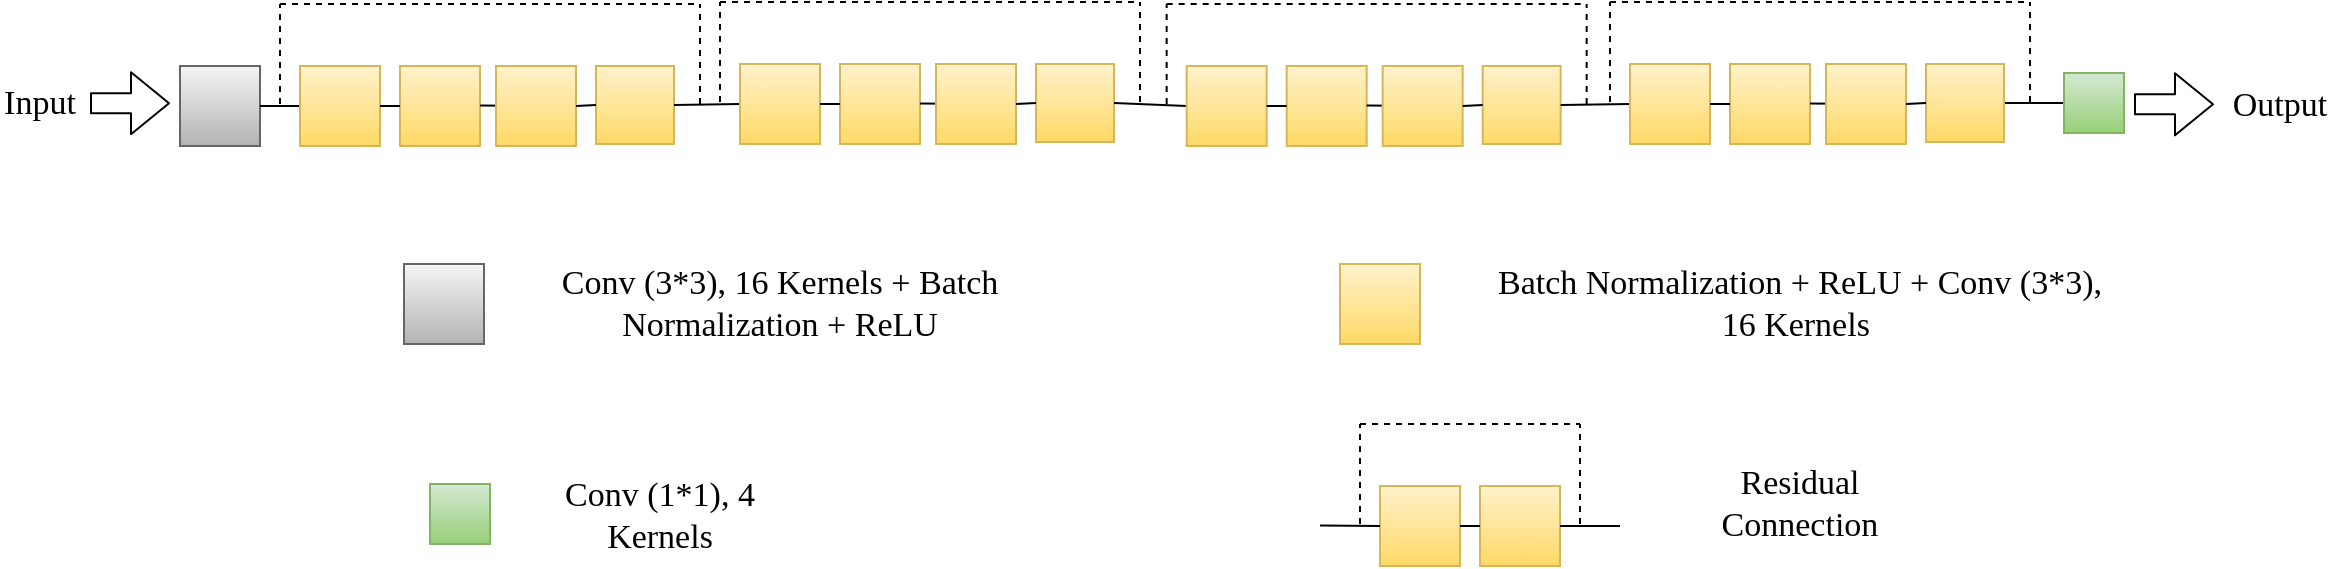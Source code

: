 <mxfile version="14.6.13" type="device"><diagram id="eBMaZ6uKIMHgekAHKJIf" name="Page-1"><mxGraphModel dx="3194" dy="3720" grid="1" gridSize="10" guides="1" tooltips="1" connect="1" arrows="1" fold="1" page="1" pageScale="1" pageWidth="850" pageHeight="1100" math="0" shadow="0"><root><mxCell id="0"/><mxCell id="1" parent="0"/><mxCell id="7i8KlyiNOqQiGTppCSxk-1" value="" style="shape=flexArrow;endArrow=classic;html=1;fontFamily=Times New Roman;fontSize=17;" parent="1" edge="1"><mxGeometry width="50" height="50" relative="1" as="geometry"><mxPoint x="-685" y="-2040.42" as="sourcePoint"/><mxPoint x="-645" y="-2040.42" as="targetPoint"/></mxGeometry></mxCell><mxCell id="7i8KlyiNOqQiGTppCSxk-2" value="" style="whiteSpace=wrap;html=1;aspect=fixed;fillColor=#f5f5f5;strokeColor=#666666;rounded=0;glass=0;sketch=0;shadow=0;gradientColor=#b3b3b3;fontFamily=Times New Roman;fontSize=17;" parent="1" vertex="1"><mxGeometry x="-640" y="-2059" width="40" height="40" as="geometry"/></mxCell><mxCell id="7i8KlyiNOqQiGTppCSxk-3" value="" style="endArrow=none;html=1;exitX=1;exitY=0.5;exitDx=0;exitDy=0;fontFamily=Times New Roman;fontSize=17;" parent="1" source="7i8KlyiNOqQiGTppCSxk-2" edge="1"><mxGeometry width="50" height="50" relative="1" as="geometry"><mxPoint x="-590" y="-2040" as="sourcePoint"/><mxPoint x="-580" y="-2039" as="targetPoint"/></mxGeometry></mxCell><mxCell id="7i8KlyiNOqQiGTppCSxk-4" value="" style="whiteSpace=wrap;html=1;aspect=fixed;fillColor=#fff2cc;strokeColor=#d6b656;gradientColor=#ffd966;fontFamily=Times New Roman;fontSize=17;" parent="1" vertex="1"><mxGeometry x="-580" y="-2059" width="40" height="40" as="geometry"/></mxCell><mxCell id="7i8KlyiNOqQiGTppCSxk-5" value="" style="whiteSpace=wrap;html=1;aspect=fixed;fillColor=#fff2cc;strokeColor=#d6b656;gradientColor=#ffd966;fontFamily=Times New Roman;fontSize=17;" parent="1" vertex="1"><mxGeometry x="-530" y="-2059" width="40" height="40" as="geometry"/></mxCell><mxCell id="7i8KlyiNOqQiGTppCSxk-6" value="" style="endArrow=none;html=1;exitX=1;exitY=0.5;exitDx=0;exitDy=0;entryX=0;entryY=0.5;entryDx=0;entryDy=0;fontFamily=Times New Roman;fontSize=17;" parent="1" source="7i8KlyiNOqQiGTppCSxk-4" target="7i8KlyiNOqQiGTppCSxk-5" edge="1"><mxGeometry width="50" height="50" relative="1" as="geometry"><mxPoint x="-550" y="-2020" as="sourcePoint"/><mxPoint x="-500" y="-2070" as="targetPoint"/></mxGeometry></mxCell><mxCell id="7i8KlyiNOqQiGTppCSxk-7" value="" style="endArrow=none;html=1;exitX=1;exitY=0.5;exitDx=0;exitDy=0;fontFamily=Times New Roman;fontSize=17;" parent="1" edge="1"><mxGeometry width="50" height="50" relative="1" as="geometry"><mxPoint x="-490" y="-2039.2" as="sourcePoint"/><mxPoint x="-460" y="-2039" as="targetPoint"/></mxGeometry></mxCell><mxCell id="7i8KlyiNOqQiGTppCSxk-8" value="" style="endArrow=none;dashed=1;html=1;fontFamily=Times New Roman;fontSize=17;" parent="1" edge="1"><mxGeometry width="50" height="50" relative="1" as="geometry"><mxPoint x="-590" y="-2090" as="sourcePoint"/><mxPoint x="-380" y="-2090" as="targetPoint"/></mxGeometry></mxCell><mxCell id="7i8KlyiNOqQiGTppCSxk-9" value="" style="endArrow=none;dashed=1;html=1;fontFamily=Times New Roman;fontSize=17;" parent="1" edge="1"><mxGeometry width="50" height="50" relative="1" as="geometry"><mxPoint x="-380" y="-2040" as="sourcePoint"/><mxPoint x="-380" y="-2090" as="targetPoint"/></mxGeometry></mxCell><mxCell id="7i8KlyiNOqQiGTppCSxk-10" value="" style="endArrow=none;dashed=1;html=1;fontFamily=Times New Roman;fontSize=17;" parent="1" edge="1"><mxGeometry width="50" height="50" relative="1" as="geometry"><mxPoint x="-590" y="-2040" as="sourcePoint"/><mxPoint x="-590" y="-2090" as="targetPoint"/></mxGeometry></mxCell><mxCell id="7i8KlyiNOqQiGTppCSxk-11" value="" style="whiteSpace=wrap;html=1;aspect=fixed;fillColor=#fff2cc;strokeColor=#d6b656;gradientColor=#ffd966;fontFamily=Times New Roman;fontSize=17;" parent="1" vertex="1"><mxGeometry x="-482" y="-2059" width="40" height="40" as="geometry"/></mxCell><mxCell id="7i8KlyiNOqQiGTppCSxk-12" value="" style="whiteSpace=wrap;html=1;aspect=fixed;fillColor=#fff2cc;strokeColor=#d6b656;gradientColor=#ffd966;fontFamily=Times New Roman;fontSize=17;" parent="1" vertex="1"><mxGeometry x="-432" y="-2059" width="39" height="39" as="geometry"/></mxCell><mxCell id="7i8KlyiNOqQiGTppCSxk-13" value="" style="endArrow=none;html=1;exitX=1;exitY=0.5;exitDx=0;exitDy=0;entryX=0;entryY=0.5;entryDx=0;entryDy=0;fontFamily=Times New Roman;fontSize=17;" parent="1" source="7i8KlyiNOqQiGTppCSxk-11" target="7i8KlyiNOqQiGTppCSxk-12" edge="1"><mxGeometry width="50" height="50" relative="1" as="geometry"><mxPoint x="-452" y="-2020" as="sourcePoint"/><mxPoint x="-402" y="-2070" as="targetPoint"/></mxGeometry></mxCell><mxCell id="7i8KlyiNOqQiGTppCSxk-67" value="" style="endArrow=none;html=1;exitX=1;exitY=0.5;exitDx=0;exitDy=0;fontFamily=Times New Roman;fontSize=17;" parent="1" target="7i8KlyiNOqQiGTppCSxk-71" edge="1" source="sLaeCMi6aByS2jdSodgT-32"><mxGeometry width="50" height="50" relative="1" as="geometry"><mxPoint x="277" y="-2040.5" as="sourcePoint"/><mxPoint x="307" y="-2040.5" as="targetPoint"/></mxGeometry></mxCell><mxCell id="7i8KlyiNOqQiGTppCSxk-68" value="&lt;font style=&quot;font-size: 17px;&quot;&gt;Input&lt;/font&gt;" style="text;html=1;strokeColor=none;fillColor=none;align=center;verticalAlign=middle;whiteSpace=wrap;rounded=0;shadow=0;glass=0;sketch=0;fontFamily=Times New Roman;fontSize=17;" parent="1" vertex="1"><mxGeometry x="-730" y="-2050" width="40" height="20" as="geometry"/></mxCell><mxCell id="7i8KlyiNOqQiGTppCSxk-69" value="" style="shape=flexArrow;endArrow=classic;html=1;fontFamily=Times New Roman;fontSize=17;" parent="1" edge="1"><mxGeometry width="50" height="50" relative="1" as="geometry"><mxPoint x="337" y="-2039.84" as="sourcePoint"/><mxPoint x="377" y="-2039.84" as="targetPoint"/></mxGeometry></mxCell><mxCell id="7i8KlyiNOqQiGTppCSxk-70" value="&lt;font style=&quot;font-size: 17px;&quot;&gt;Output&lt;/font&gt;" style="text;html=1;strokeColor=none;fillColor=none;align=center;verticalAlign=middle;whiteSpace=wrap;rounded=0;shadow=0;glass=0;sketch=0;fontFamily=Times New Roman;fontSize=17;" parent="1" vertex="1"><mxGeometry x="390" y="-2049.5" width="40" height="20" as="geometry"/></mxCell><mxCell id="7i8KlyiNOqQiGTppCSxk-71" value="" style="whiteSpace=wrap;html=1;aspect=fixed;gradientColor=#97d077;fillColor=#d5e8d4;strokeColor=#82b366;fontFamily=Times New Roman;fontSize=17;" parent="1" vertex="1"><mxGeometry x="302" y="-2055.5" width="30" height="30" as="geometry"/></mxCell><mxCell id="7i8KlyiNOqQiGTppCSxk-73" value="" style="whiteSpace=wrap;html=1;aspect=fixed;fillColor=#f5f5f5;strokeColor=#666666;rounded=0;glass=0;sketch=0;shadow=0;gradientColor=#b3b3b3;fontFamily=Times New Roman;fontSize=17;" parent="1" vertex="1"><mxGeometry x="-528" y="-1960" width="40" height="40" as="geometry"/></mxCell><mxCell id="7i8KlyiNOqQiGTppCSxk-74" value="" style="whiteSpace=wrap;html=1;aspect=fixed;fillColor=#fff2cc;strokeColor=#d6b656;gradientColor=#ffd966;fontFamily=Times New Roman;fontSize=17;" parent="1" vertex="1"><mxGeometry x="-60" y="-1960" width="40" height="40" as="geometry"/></mxCell><mxCell id="7i8KlyiNOqQiGTppCSxk-77" value="" style="whiteSpace=wrap;html=1;aspect=fixed;gradientColor=#97d077;fillColor=#d5e8d4;strokeColor=#82b366;fontFamily=Times New Roman;fontSize=17;" parent="1" vertex="1"><mxGeometry x="-515" y="-1850" width="30" height="30" as="geometry"/></mxCell><mxCell id="7i8KlyiNOqQiGTppCSxk-87" value="" style="whiteSpace=wrap;html=1;aspect=fixed;fillColor=#fff2cc;strokeColor=#d6b656;gradientColor=#ffd966;fontFamily=Times New Roman;fontSize=17;" parent="1" vertex="1"><mxGeometry x="-40" y="-1849" width="40" height="40" as="geometry"/></mxCell><mxCell id="7i8KlyiNOqQiGTppCSxk-88" value="" style="whiteSpace=wrap;html=1;aspect=fixed;fillColor=#fff2cc;strokeColor=#d6b656;gradientColor=#ffd966;fontFamily=Times New Roman;fontSize=17;" parent="1" vertex="1"><mxGeometry x="10" y="-1849" width="40" height="40" as="geometry"/></mxCell><mxCell id="7i8KlyiNOqQiGTppCSxk-89" value="" style="endArrow=none;html=1;exitX=1;exitY=0.5;exitDx=0;exitDy=0;entryX=0;entryY=0.5;entryDx=0;entryDy=0;fontFamily=Times New Roman;fontSize=17;" parent="1" source="7i8KlyiNOqQiGTppCSxk-87" target="7i8KlyiNOqQiGTppCSxk-88" edge="1"><mxGeometry width="50" height="50" relative="1" as="geometry"><mxPoint x="-10" y="-1810" as="sourcePoint"/><mxPoint x="40" y="-1860" as="targetPoint"/></mxGeometry></mxCell><mxCell id="7i8KlyiNOqQiGTppCSxk-90" value="" style="endArrow=none;dashed=1;html=1;fontFamily=Times New Roman;fontSize=17;" parent="1" edge="1"><mxGeometry width="50" height="50" relative="1" as="geometry"><mxPoint x="-50" y="-1880" as="sourcePoint"/><mxPoint x="60" y="-1880" as="targetPoint"/></mxGeometry></mxCell><mxCell id="7i8KlyiNOqQiGTppCSxk-91" value="" style="endArrow=none;dashed=1;html=1;fontFamily=Times New Roman;fontSize=17;" parent="1" edge="1"><mxGeometry width="50" height="50" relative="1" as="geometry"><mxPoint x="60" y="-1830" as="sourcePoint"/><mxPoint x="60" y="-1880" as="targetPoint"/></mxGeometry></mxCell><mxCell id="7i8KlyiNOqQiGTppCSxk-92" value="" style="endArrow=none;dashed=1;html=1;fontFamily=Times New Roman;fontSize=17;" parent="1" edge="1"><mxGeometry width="50" height="50" relative="1" as="geometry"><mxPoint x="-50" y="-1830" as="sourcePoint"/><mxPoint x="-50" y="-1880" as="targetPoint"/></mxGeometry></mxCell><mxCell id="7i8KlyiNOqQiGTppCSxk-93" value="" style="endArrow=none;html=1;exitX=1;exitY=0.5;exitDx=0;exitDy=0;fontFamily=Times New Roman;fontSize=17;" parent="1" edge="1"><mxGeometry width="50" height="50" relative="1" as="geometry"><mxPoint x="-70" y="-1829.24" as="sourcePoint"/><mxPoint x="-40" y="-1829.04" as="targetPoint"/></mxGeometry></mxCell><mxCell id="7i8KlyiNOqQiGTppCSxk-95" value="" style="endArrow=none;html=1;exitX=1;exitY=0.5;exitDx=0;exitDy=0;fontFamily=Times New Roman;fontSize=17;" parent="1" source="7i8KlyiNOqQiGTppCSxk-88" edge="1"><mxGeometry width="50" height="50" relative="1" as="geometry"><mxPoint x="-90" y="-1770" as="sourcePoint"/><mxPoint x="80" y="-1829" as="targetPoint"/></mxGeometry></mxCell><mxCell id="7i8KlyiNOqQiGTppCSxk-96" value="Conv (3*3), 16 Kernels + Batch Normalization + ReLU" style="text;html=1;strokeColor=none;fillColor=none;align=center;verticalAlign=middle;whiteSpace=wrap;rounded=0;shadow=0;glass=0;sketch=0;fontFamily=Times New Roman;fontSize=17;" parent="1" vertex="1"><mxGeometry x="-485" y="-1950" width="290" height="20" as="geometry"/></mxCell><mxCell id="7i8KlyiNOqQiGTppCSxk-97" value="Batch Normalization + ReLU + Conv (3*3), 16 Kernels&amp;nbsp;" style="text;html=1;strokeColor=none;fillColor=none;align=center;verticalAlign=middle;whiteSpace=wrap;rounded=0;shadow=0;glass=0;sketch=0;fontFamily=Times New Roman;fontSize=17;" parent="1" vertex="1"><mxGeometry x="15" y="-1950" width="310" height="20" as="geometry"/></mxCell><mxCell id="7i8KlyiNOqQiGTppCSxk-100" value="Conv (1*1), 4 Kernels" style="text;html=1;strokeColor=none;fillColor=none;align=center;verticalAlign=middle;whiteSpace=wrap;rounded=0;shadow=0;glass=0;sketch=0;fontFamily=Times New Roman;fontSize=17;" parent="1" vertex="1"><mxGeometry x="-465" y="-1844" width="130" height="20" as="geometry"/></mxCell><mxCell id="7i8KlyiNOqQiGTppCSxk-101" value="Residual Connection" style="text;html=1;strokeColor=none;fillColor=none;align=center;verticalAlign=middle;whiteSpace=wrap;rounded=0;shadow=0;glass=0;sketch=0;fontFamily=Times New Roman;fontSize=17;" parent="1" vertex="1"><mxGeometry x="105" y="-1850" width="130" height="20" as="geometry"/></mxCell><mxCell id="sLaeCMi6aByS2jdSodgT-1" value="" style="endArrow=none;html=1;exitX=1;exitY=0.5;exitDx=0;exitDy=0;fontFamily=Times New Roman;fontSize=17;" edge="1" parent="1" source="7i8KlyiNOqQiGTppCSxk-12"><mxGeometry width="50" height="50" relative="1" as="geometry"><mxPoint x="-380" y="-2040" as="sourcePoint"/><mxPoint x="-360" y="-2040" as="targetPoint"/></mxGeometry></mxCell><mxCell id="sLaeCMi6aByS2jdSodgT-2" value="" style="whiteSpace=wrap;html=1;aspect=fixed;fillColor=#fff2cc;strokeColor=#d6b656;gradientColor=#ffd966;fontFamily=Times New Roman;fontSize=17;" vertex="1" parent="1"><mxGeometry x="-360" y="-2060" width="40" height="40" as="geometry"/></mxCell><mxCell id="sLaeCMi6aByS2jdSodgT-3" value="" style="whiteSpace=wrap;html=1;aspect=fixed;fillColor=#fff2cc;strokeColor=#d6b656;gradientColor=#ffd966;fontFamily=Times New Roman;fontSize=17;" vertex="1" parent="1"><mxGeometry x="-310" y="-2060" width="40" height="40" as="geometry"/></mxCell><mxCell id="sLaeCMi6aByS2jdSodgT-4" value="" style="endArrow=none;html=1;exitX=1;exitY=0.5;exitDx=0;exitDy=0;entryX=0;entryY=0.5;entryDx=0;entryDy=0;fontFamily=Times New Roman;fontSize=17;" edge="1" parent="1" source="sLaeCMi6aByS2jdSodgT-2" target="sLaeCMi6aByS2jdSodgT-3"><mxGeometry width="50" height="50" relative="1" as="geometry"><mxPoint x="-330" y="-2021" as="sourcePoint"/><mxPoint x="-280" y="-2071" as="targetPoint"/></mxGeometry></mxCell><mxCell id="sLaeCMi6aByS2jdSodgT-5" value="" style="endArrow=none;html=1;exitX=1;exitY=0.5;exitDx=0;exitDy=0;fontFamily=Times New Roman;fontSize=17;" edge="1" parent="1"><mxGeometry width="50" height="50" relative="1" as="geometry"><mxPoint x="-270" y="-2040.2" as="sourcePoint"/><mxPoint x="-240" y="-2040" as="targetPoint"/></mxGeometry></mxCell><mxCell id="sLaeCMi6aByS2jdSodgT-6" value="" style="endArrow=none;dashed=1;html=1;fontFamily=Times New Roman;fontSize=17;" edge="1" parent="1"><mxGeometry width="50" height="50" relative="1" as="geometry"><mxPoint x="-370" y="-2091" as="sourcePoint"/><mxPoint x="-160" y="-2091" as="targetPoint"/></mxGeometry></mxCell><mxCell id="sLaeCMi6aByS2jdSodgT-7" value="" style="endArrow=none;dashed=1;html=1;fontFamily=Times New Roman;fontSize=17;" edge="1" parent="1"><mxGeometry width="50" height="50" relative="1" as="geometry"><mxPoint x="-160" y="-2041" as="sourcePoint"/><mxPoint x="-160" y="-2091" as="targetPoint"/></mxGeometry></mxCell><mxCell id="sLaeCMi6aByS2jdSodgT-8" value="" style="endArrow=none;dashed=1;html=1;fontFamily=Times New Roman;fontSize=17;" edge="1" parent="1"><mxGeometry width="50" height="50" relative="1" as="geometry"><mxPoint x="-370" y="-2041" as="sourcePoint"/><mxPoint x="-370" y="-2091" as="targetPoint"/></mxGeometry></mxCell><mxCell id="sLaeCMi6aByS2jdSodgT-9" value="" style="whiteSpace=wrap;html=1;aspect=fixed;fillColor=#fff2cc;strokeColor=#d6b656;gradientColor=#ffd966;fontFamily=Times New Roman;fontSize=17;" vertex="1" parent="1"><mxGeometry x="-262" y="-2060" width="40" height="40" as="geometry"/></mxCell><mxCell id="sLaeCMi6aByS2jdSodgT-10" value="" style="whiteSpace=wrap;html=1;aspect=fixed;fillColor=#fff2cc;strokeColor=#d6b656;gradientColor=#ffd966;fontFamily=Times New Roman;fontSize=17;" vertex="1" parent="1"><mxGeometry x="-212" y="-2060" width="39" height="39" as="geometry"/></mxCell><mxCell id="sLaeCMi6aByS2jdSodgT-11" value="" style="endArrow=none;html=1;exitX=1;exitY=0.5;exitDx=0;exitDy=0;entryX=0;entryY=0.5;entryDx=0;entryDy=0;fontFamily=Times New Roman;fontSize=17;" edge="1" parent="1" source="sLaeCMi6aByS2jdSodgT-9" target="sLaeCMi6aByS2jdSodgT-10"><mxGeometry width="50" height="50" relative="1" as="geometry"><mxPoint x="-232" y="-2021" as="sourcePoint"/><mxPoint x="-182" y="-2071" as="targetPoint"/></mxGeometry></mxCell><mxCell id="sLaeCMi6aByS2jdSodgT-12" value="" style="endArrow=none;html=1;exitX=1;exitY=0.5;exitDx=0;exitDy=0;fontFamily=Times New Roman;fontSize=17;" edge="1" parent="1" source="sLaeCMi6aByS2jdSodgT-10"><mxGeometry width="50" height="50" relative="1" as="geometry"><mxPoint x="-156.67" y="-2039" as="sourcePoint"/><mxPoint x="-136.67" y="-2039" as="targetPoint"/></mxGeometry></mxCell><mxCell id="sLaeCMi6aByS2jdSodgT-13" value="" style="whiteSpace=wrap;html=1;aspect=fixed;fillColor=#fff2cc;strokeColor=#d6b656;gradientColor=#ffd966;fontFamily=Times New Roman;fontSize=17;" vertex="1" parent="1"><mxGeometry x="-136.67" y="-2059" width="40" height="40" as="geometry"/></mxCell><mxCell id="sLaeCMi6aByS2jdSodgT-14" value="" style="whiteSpace=wrap;html=1;aspect=fixed;fillColor=#fff2cc;strokeColor=#d6b656;gradientColor=#ffd966;fontFamily=Times New Roman;fontSize=17;" vertex="1" parent="1"><mxGeometry x="-86.67" y="-2059" width="40" height="40" as="geometry"/></mxCell><mxCell id="sLaeCMi6aByS2jdSodgT-15" value="" style="endArrow=none;html=1;exitX=1;exitY=0.5;exitDx=0;exitDy=0;entryX=0;entryY=0.5;entryDx=0;entryDy=0;fontFamily=Times New Roman;fontSize=17;" edge="1" parent="1" source="sLaeCMi6aByS2jdSodgT-13" target="sLaeCMi6aByS2jdSodgT-14"><mxGeometry width="50" height="50" relative="1" as="geometry"><mxPoint x="-106.67" y="-2020" as="sourcePoint"/><mxPoint x="-56.67" y="-2070" as="targetPoint"/></mxGeometry></mxCell><mxCell id="sLaeCMi6aByS2jdSodgT-16" value="" style="endArrow=none;html=1;exitX=1;exitY=0.5;exitDx=0;exitDy=0;fontFamily=Times New Roman;fontSize=17;" edge="1" parent="1"><mxGeometry width="50" height="50" relative="1" as="geometry"><mxPoint x="-46.67" y="-2039.2" as="sourcePoint"/><mxPoint x="-16.67" y="-2039" as="targetPoint"/></mxGeometry></mxCell><mxCell id="sLaeCMi6aByS2jdSodgT-17" value="" style="endArrow=none;dashed=1;html=1;fontFamily=Times New Roman;fontSize=17;" edge="1" parent="1"><mxGeometry width="50" height="50" relative="1" as="geometry"><mxPoint x="-146.67" y="-2090" as="sourcePoint"/><mxPoint x="63.33" y="-2090" as="targetPoint"/></mxGeometry></mxCell><mxCell id="sLaeCMi6aByS2jdSodgT-18" value="" style="endArrow=none;dashed=1;html=1;fontFamily=Times New Roman;fontSize=17;" edge="1" parent="1"><mxGeometry width="50" height="50" relative="1" as="geometry"><mxPoint x="63.33" y="-2040" as="sourcePoint"/><mxPoint x="63.33" y="-2090" as="targetPoint"/></mxGeometry></mxCell><mxCell id="sLaeCMi6aByS2jdSodgT-19" value="" style="endArrow=none;dashed=1;html=1;fontFamily=Times New Roman;fontSize=17;" edge="1" parent="1"><mxGeometry width="50" height="50" relative="1" as="geometry"><mxPoint x="-146.67" y="-2040" as="sourcePoint"/><mxPoint x="-146.67" y="-2090" as="targetPoint"/></mxGeometry></mxCell><mxCell id="sLaeCMi6aByS2jdSodgT-20" value="" style="whiteSpace=wrap;html=1;aspect=fixed;fillColor=#fff2cc;strokeColor=#d6b656;gradientColor=#ffd966;fontFamily=Times New Roman;fontSize=17;" vertex="1" parent="1"><mxGeometry x="-38.67" y="-2059" width="40" height="40" as="geometry"/></mxCell><mxCell id="sLaeCMi6aByS2jdSodgT-21" value="" style="whiteSpace=wrap;html=1;aspect=fixed;fillColor=#fff2cc;strokeColor=#d6b656;gradientColor=#ffd966;fontFamily=Times New Roman;fontSize=17;" vertex="1" parent="1"><mxGeometry x="11.33" y="-2059" width="39" height="39" as="geometry"/></mxCell><mxCell id="sLaeCMi6aByS2jdSodgT-22" value="" style="endArrow=none;html=1;exitX=1;exitY=0.5;exitDx=0;exitDy=0;entryX=0;entryY=0.5;entryDx=0;entryDy=0;fontFamily=Times New Roman;fontSize=17;" edge="1" parent="1" source="sLaeCMi6aByS2jdSodgT-20" target="sLaeCMi6aByS2jdSodgT-21"><mxGeometry width="50" height="50" relative="1" as="geometry"><mxPoint x="-8.67" y="-2020" as="sourcePoint"/><mxPoint x="41.33" y="-2070" as="targetPoint"/></mxGeometry></mxCell><mxCell id="sLaeCMi6aByS2jdSodgT-23" value="" style="endArrow=none;html=1;exitX=1;exitY=0.5;exitDx=0;exitDy=0;fontFamily=Times New Roman;fontSize=17;" edge="1" parent="1" source="sLaeCMi6aByS2jdSodgT-21"><mxGeometry width="50" height="50" relative="1" as="geometry"><mxPoint x="65" y="-2040" as="sourcePoint"/><mxPoint x="85" y="-2040" as="targetPoint"/></mxGeometry></mxCell><mxCell id="sLaeCMi6aByS2jdSodgT-24" value="" style="whiteSpace=wrap;html=1;aspect=fixed;fillColor=#fff2cc;strokeColor=#d6b656;gradientColor=#ffd966;fontFamily=Times New Roman;fontSize=17;" vertex="1" parent="1"><mxGeometry x="85" y="-2060" width="40" height="40" as="geometry"/></mxCell><mxCell id="sLaeCMi6aByS2jdSodgT-25" value="" style="whiteSpace=wrap;html=1;aspect=fixed;fillColor=#fff2cc;strokeColor=#d6b656;gradientColor=#ffd966;fontFamily=Times New Roman;fontSize=17;" vertex="1" parent="1"><mxGeometry x="135" y="-2060" width="40" height="40" as="geometry"/></mxCell><mxCell id="sLaeCMi6aByS2jdSodgT-26" value="" style="endArrow=none;html=1;exitX=1;exitY=0.5;exitDx=0;exitDy=0;entryX=0;entryY=0.5;entryDx=0;entryDy=0;fontFamily=Times New Roman;fontSize=17;" edge="1" parent="1" source="sLaeCMi6aByS2jdSodgT-24" target="sLaeCMi6aByS2jdSodgT-25"><mxGeometry width="50" height="50" relative="1" as="geometry"><mxPoint x="115" y="-2021" as="sourcePoint"/><mxPoint x="165" y="-2071" as="targetPoint"/></mxGeometry></mxCell><mxCell id="sLaeCMi6aByS2jdSodgT-27" value="" style="endArrow=none;html=1;exitX=1;exitY=0.5;exitDx=0;exitDy=0;fontFamily=Times New Roman;fontSize=17;" edge="1" parent="1"><mxGeometry width="50" height="50" relative="1" as="geometry"><mxPoint x="175" y="-2040.2" as="sourcePoint"/><mxPoint x="205" y="-2040" as="targetPoint"/></mxGeometry></mxCell><mxCell id="sLaeCMi6aByS2jdSodgT-28" value="" style="endArrow=none;dashed=1;html=1;fontFamily=Times New Roman;fontSize=17;" edge="1" parent="1"><mxGeometry width="50" height="50" relative="1" as="geometry"><mxPoint x="75" y="-2091" as="sourcePoint"/><mxPoint x="285" y="-2091" as="targetPoint"/></mxGeometry></mxCell><mxCell id="sLaeCMi6aByS2jdSodgT-29" value="" style="endArrow=none;dashed=1;html=1;fontFamily=Times New Roman;fontSize=17;" edge="1" parent="1"><mxGeometry width="50" height="50" relative="1" as="geometry"><mxPoint x="285" y="-2041" as="sourcePoint"/><mxPoint x="285" y="-2091" as="targetPoint"/></mxGeometry></mxCell><mxCell id="sLaeCMi6aByS2jdSodgT-30" value="" style="endArrow=none;dashed=1;html=1;fontFamily=Times New Roman;fontSize=17;" edge="1" parent="1"><mxGeometry width="50" height="50" relative="1" as="geometry"><mxPoint x="75" y="-2041" as="sourcePoint"/><mxPoint x="75" y="-2091" as="targetPoint"/></mxGeometry></mxCell><mxCell id="sLaeCMi6aByS2jdSodgT-31" value="" style="whiteSpace=wrap;html=1;aspect=fixed;fillColor=#fff2cc;strokeColor=#d6b656;gradientColor=#ffd966;fontFamily=Times New Roman;fontSize=17;" vertex="1" parent="1"><mxGeometry x="183" y="-2060" width="40" height="40" as="geometry"/></mxCell><mxCell id="sLaeCMi6aByS2jdSodgT-32" value="" style="whiteSpace=wrap;html=1;aspect=fixed;fillColor=#fff2cc;strokeColor=#d6b656;gradientColor=#ffd966;fontFamily=Times New Roman;fontSize=17;" vertex="1" parent="1"><mxGeometry x="233" y="-2060" width="39" height="39" as="geometry"/></mxCell><mxCell id="sLaeCMi6aByS2jdSodgT-33" value="" style="endArrow=none;html=1;exitX=1;exitY=0.5;exitDx=0;exitDy=0;entryX=0;entryY=0.5;entryDx=0;entryDy=0;fontFamily=Times New Roman;fontSize=17;" edge="1" parent="1" source="sLaeCMi6aByS2jdSodgT-31" target="sLaeCMi6aByS2jdSodgT-32"><mxGeometry width="50" height="50" relative="1" as="geometry"><mxPoint x="213" y="-2021" as="sourcePoint"/><mxPoint x="263" y="-2071" as="targetPoint"/></mxGeometry></mxCell></root></mxGraphModel></diagram></mxfile>